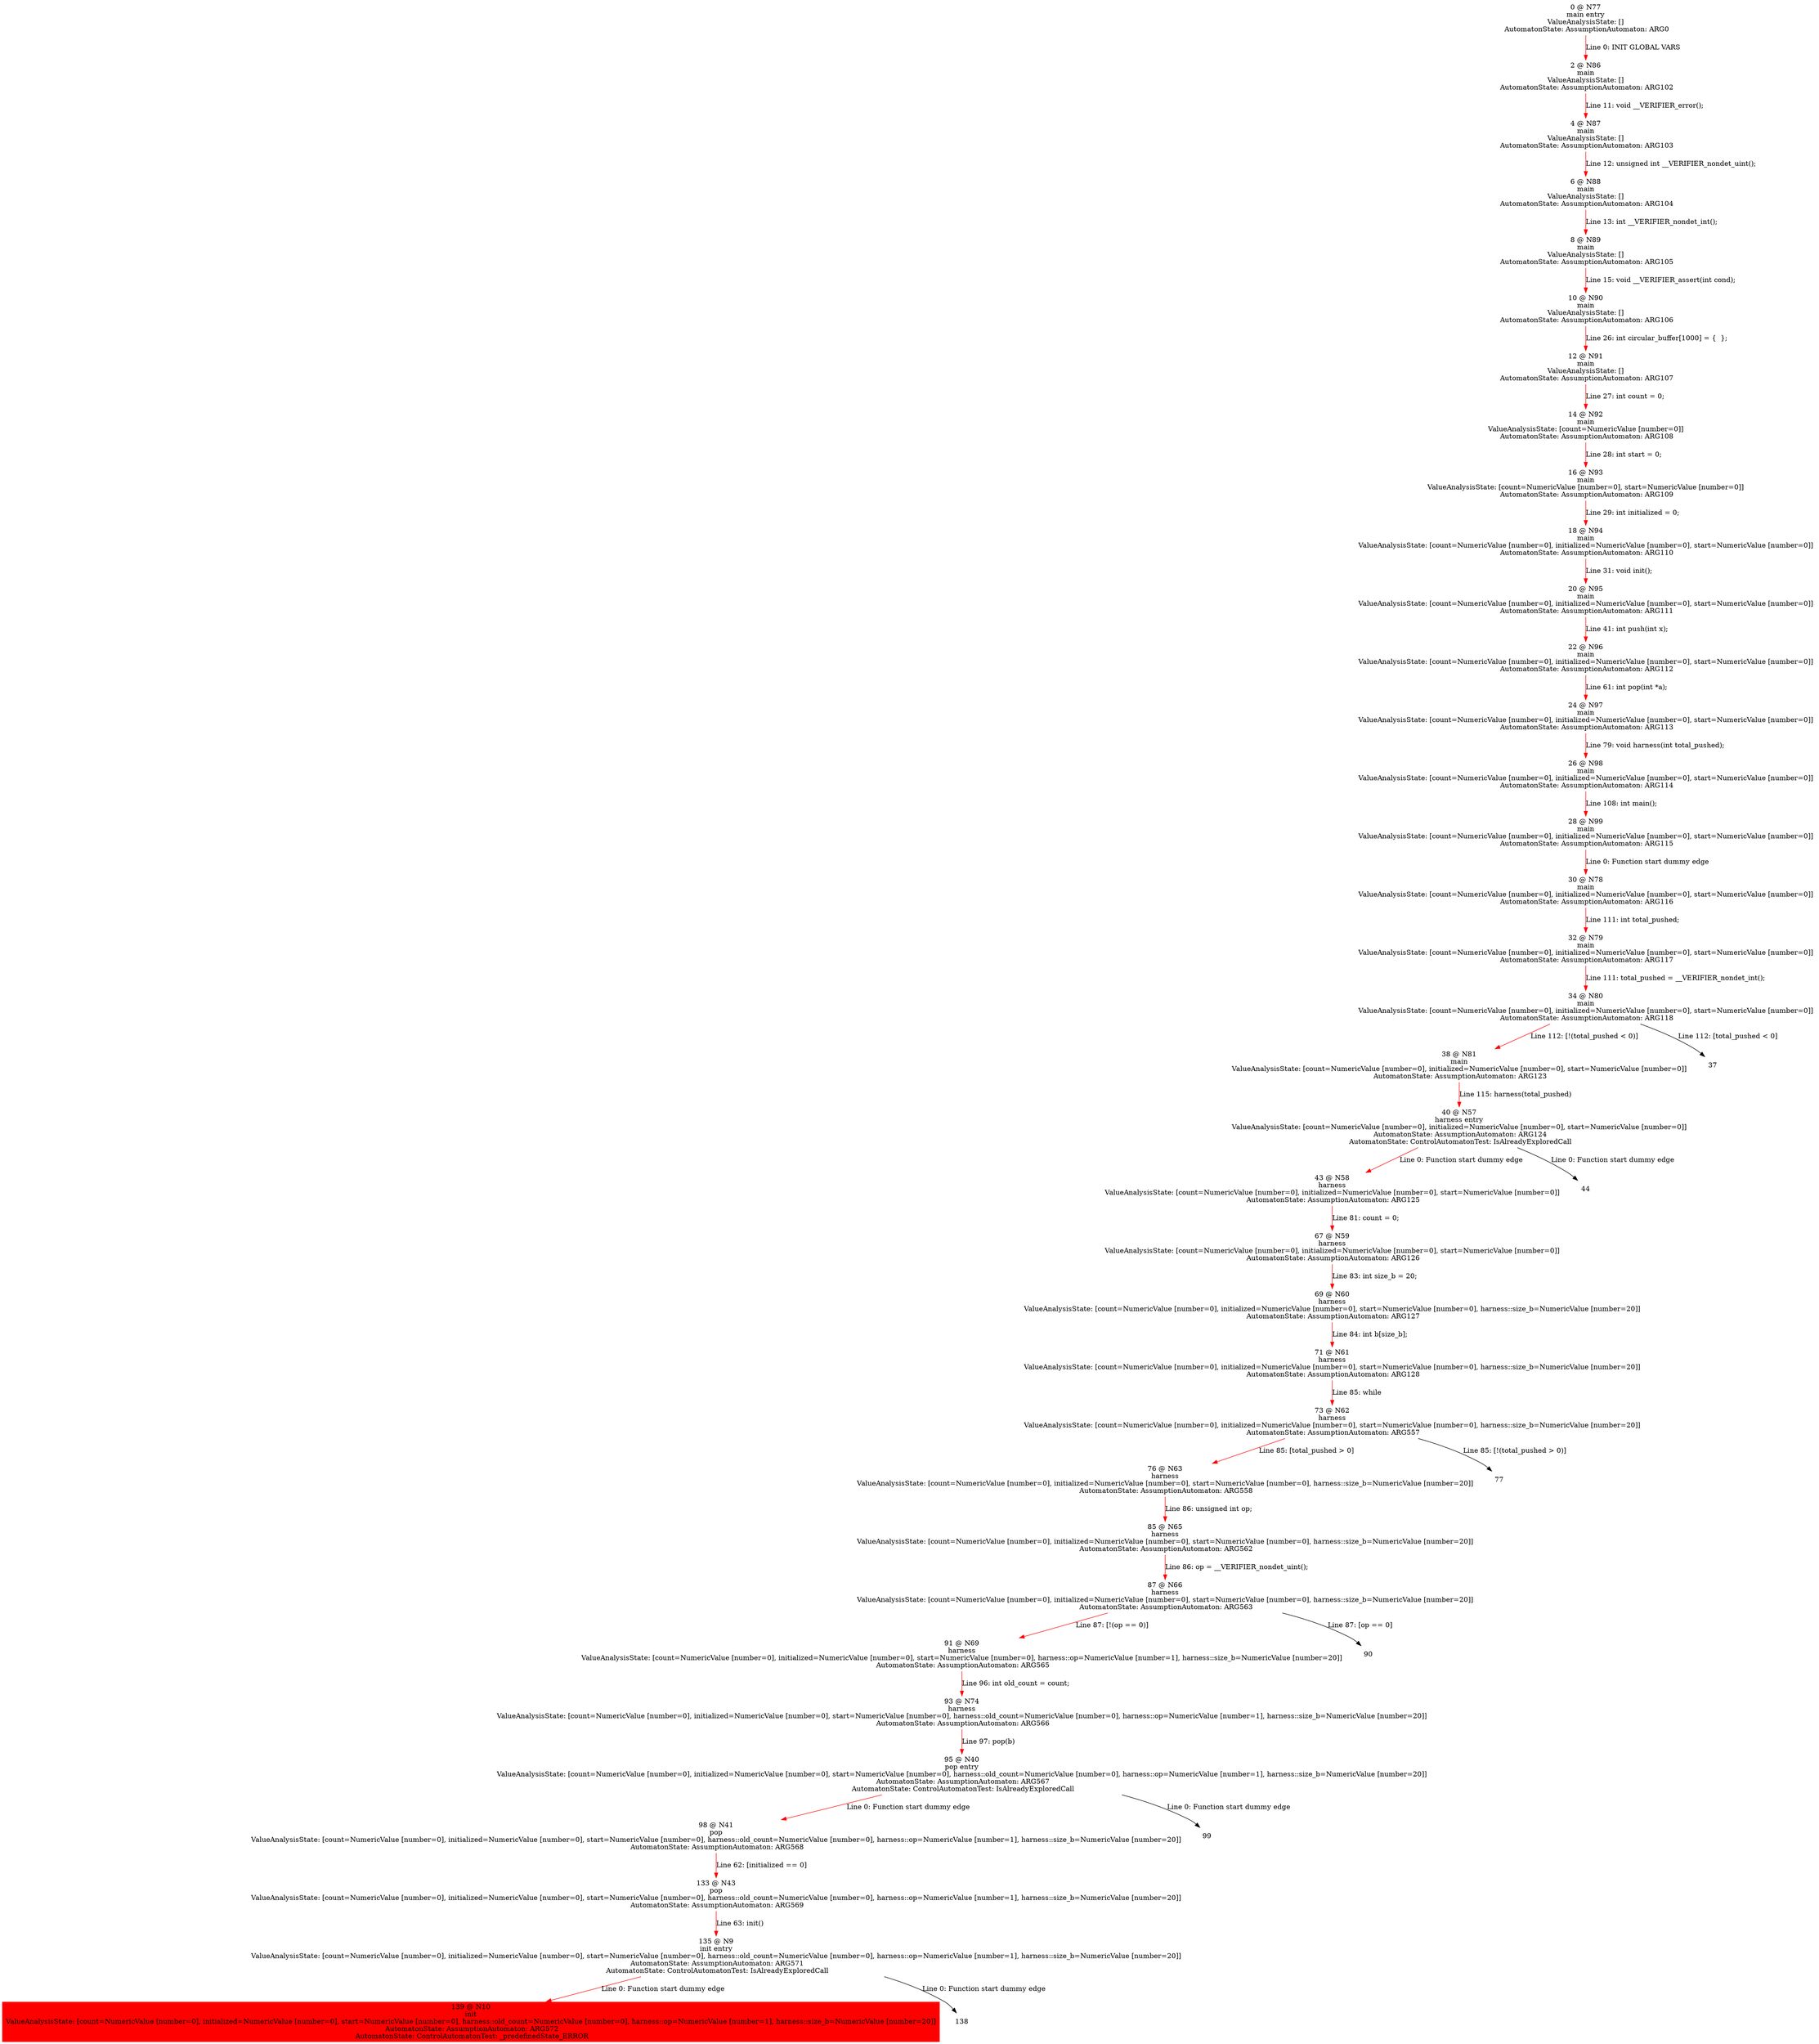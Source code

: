 digraph ARG {
node [style="filled" shape="box" color="white"]
0 [label="0 @ N77\nmain entry\nValueAnalysisState: []\n AutomatonState: AssumptionAutomaton: ARG0\n" id="0"]
2 [label="2 @ N86\nmain\nValueAnalysisState: []\n AutomatonState: AssumptionAutomaton: ARG102\n" id="2"]
4 [label="4 @ N87\nmain\nValueAnalysisState: []\n AutomatonState: AssumptionAutomaton: ARG103\n" id="4"]
6 [label="6 @ N88\nmain\nValueAnalysisState: []\n AutomatonState: AssumptionAutomaton: ARG104\n" id="6"]
8 [label="8 @ N89\nmain\nValueAnalysisState: []\n AutomatonState: AssumptionAutomaton: ARG105\n" id="8"]
10 [label="10 @ N90\nmain\nValueAnalysisState: []\n AutomatonState: AssumptionAutomaton: ARG106\n" id="10"]
12 [label="12 @ N91\nmain\nValueAnalysisState: []\n AutomatonState: AssumptionAutomaton: ARG107\n" id="12"]
14 [label="14 @ N92\nmain\nValueAnalysisState: [count=NumericValue [number=0]]\n AutomatonState: AssumptionAutomaton: ARG108\n" id="14"]
16 [label="16 @ N93\nmain\nValueAnalysisState: [count=NumericValue [number=0], start=NumericValue [number=0]]\n AutomatonState: AssumptionAutomaton: ARG109\n" id="16"]
18 [label="18 @ N94\nmain\nValueAnalysisState: [count=NumericValue [number=0], initialized=NumericValue [number=0], start=NumericValue [number=0]]\n AutomatonState: AssumptionAutomaton: ARG110\n" id="18"]
20 [label="20 @ N95\nmain\nValueAnalysisState: [count=NumericValue [number=0], initialized=NumericValue [number=0], start=NumericValue [number=0]]\n AutomatonState: AssumptionAutomaton: ARG111\n" id="20"]
22 [label="22 @ N96\nmain\nValueAnalysisState: [count=NumericValue [number=0], initialized=NumericValue [number=0], start=NumericValue [number=0]]\n AutomatonState: AssumptionAutomaton: ARG112\n" id="22"]
24 [label="24 @ N97\nmain\nValueAnalysisState: [count=NumericValue [number=0], initialized=NumericValue [number=0], start=NumericValue [number=0]]\n AutomatonState: AssumptionAutomaton: ARG113\n" id="24"]
26 [label="26 @ N98\nmain\nValueAnalysisState: [count=NumericValue [number=0], initialized=NumericValue [number=0], start=NumericValue [number=0]]\n AutomatonState: AssumptionAutomaton: ARG114\n" id="26"]
28 [label="28 @ N99\nmain\nValueAnalysisState: [count=NumericValue [number=0], initialized=NumericValue [number=0], start=NumericValue [number=0]]\n AutomatonState: AssumptionAutomaton: ARG115\n" id="28"]
30 [label="30 @ N78\nmain\nValueAnalysisState: [count=NumericValue [number=0], initialized=NumericValue [number=0], start=NumericValue [number=0]]\n AutomatonState: AssumptionAutomaton: ARG116\n" id="30"]
32 [label="32 @ N79\nmain\nValueAnalysisState: [count=NumericValue [number=0], initialized=NumericValue [number=0], start=NumericValue [number=0]]\n AutomatonState: AssumptionAutomaton: ARG117\n" id="32"]
34 [label="34 @ N80\nmain\nValueAnalysisState: [count=NumericValue [number=0], initialized=NumericValue [number=0], start=NumericValue [number=0]]\n AutomatonState: AssumptionAutomaton: ARG118\n" id="34"]
38 [label="38 @ N81\nmain\nValueAnalysisState: [count=NumericValue [number=0], initialized=NumericValue [number=0], start=NumericValue [number=0]]\n AutomatonState: AssumptionAutomaton: ARG123\n" id="38"]
40 [label="40 @ N57\nharness entry\nValueAnalysisState: [count=NumericValue [number=0], initialized=NumericValue [number=0], start=NumericValue [number=0]]\n AutomatonState: AssumptionAutomaton: ARG124\n AutomatonState: ControlAutomatonTest: IsAlreadyExploredCall\n" id="40"]
43 [label="43 @ N58\nharness\nValueAnalysisState: [count=NumericValue [number=0], initialized=NumericValue [number=0], start=NumericValue [number=0]]\n AutomatonState: AssumptionAutomaton: ARG125\n" id="43"]
67 [label="67 @ N59\nharness\nValueAnalysisState: [count=NumericValue [number=0], initialized=NumericValue [number=0], start=NumericValue [number=0]]\n AutomatonState: AssumptionAutomaton: ARG126\n" id="67"]
69 [label="69 @ N60\nharness\nValueAnalysisState: [count=NumericValue [number=0], initialized=NumericValue [number=0], start=NumericValue [number=0], harness::size_b=NumericValue [number=20]]\n AutomatonState: AssumptionAutomaton: ARG127\n" id="69"]
71 [label="71 @ N61\nharness\nValueAnalysisState: [count=NumericValue [number=0], initialized=NumericValue [number=0], start=NumericValue [number=0], harness::size_b=NumericValue [number=20]]\n AutomatonState: AssumptionAutomaton: ARG128\n" id="71"]
73 [label="73 @ N62\nharness\nValueAnalysisState: [count=NumericValue [number=0], initialized=NumericValue [number=0], start=NumericValue [number=0], harness::size_b=NumericValue [number=20]]\n AutomatonState: AssumptionAutomaton: ARG557\n" id="73"]
76 [label="76 @ N63\nharness\nValueAnalysisState: [count=NumericValue [number=0], initialized=NumericValue [number=0], start=NumericValue [number=0], harness::size_b=NumericValue [number=20]]\n AutomatonState: AssumptionAutomaton: ARG558\n" id="76"]
85 [label="85 @ N65\nharness\nValueAnalysisState: [count=NumericValue [number=0], initialized=NumericValue [number=0], start=NumericValue [number=0], harness::size_b=NumericValue [number=20]]\n AutomatonState: AssumptionAutomaton: ARG562\n" id="85"]
87 [label="87 @ N66\nharness\nValueAnalysisState: [count=NumericValue [number=0], initialized=NumericValue [number=0], start=NumericValue [number=0], harness::size_b=NumericValue [number=20]]\n AutomatonState: AssumptionAutomaton: ARG563\n" id="87"]
91 [label="91 @ N69\nharness\nValueAnalysisState: [count=NumericValue [number=0], initialized=NumericValue [number=0], start=NumericValue [number=0], harness::op=NumericValue [number=1], harness::size_b=NumericValue [number=20]]\n AutomatonState: AssumptionAutomaton: ARG565\n" id="91"]
93 [label="93 @ N74\nharness\nValueAnalysisState: [count=NumericValue [number=0], initialized=NumericValue [number=0], start=NumericValue [number=0], harness::old_count=NumericValue [number=0], harness::op=NumericValue [number=1], harness::size_b=NumericValue [number=20]]\n AutomatonState: AssumptionAutomaton: ARG566\n" id="93"]
95 [label="95 @ N40\npop entry\nValueAnalysisState: [count=NumericValue [number=0], initialized=NumericValue [number=0], start=NumericValue [number=0], harness::old_count=NumericValue [number=0], harness::op=NumericValue [number=1], harness::size_b=NumericValue [number=20]]\n AutomatonState: AssumptionAutomaton: ARG567\n AutomatonState: ControlAutomatonTest: IsAlreadyExploredCall\n" id="95"]
98 [label="98 @ N41\npop\nValueAnalysisState: [count=NumericValue [number=0], initialized=NumericValue [number=0], start=NumericValue [number=0], harness::old_count=NumericValue [number=0], harness::op=NumericValue [number=1], harness::size_b=NumericValue [number=20]]\n AutomatonState: AssumptionAutomaton: ARG568\n" id="98"]
133 [label="133 @ N43\npop\nValueAnalysisState: [count=NumericValue [number=0], initialized=NumericValue [number=0], start=NumericValue [number=0], harness::old_count=NumericValue [number=0], harness::op=NumericValue [number=1], harness::size_b=NumericValue [number=20]]\n AutomatonState: AssumptionAutomaton: ARG569\n" id="133"]
135 [label="135 @ N9\ninit entry\nValueAnalysisState: [count=NumericValue [number=0], initialized=NumericValue [number=0], start=NumericValue [number=0], harness::old_count=NumericValue [number=0], harness::op=NumericValue [number=1], harness::size_b=NumericValue [number=20]]\n AutomatonState: AssumptionAutomaton: ARG571\n AutomatonState: ControlAutomatonTest: IsAlreadyExploredCall\n" id="135"]
139 [fillcolor="red" label="139 @ N10\ninit\nValueAnalysisState: [count=NumericValue [number=0], initialized=NumericValue [number=0], start=NumericValue [number=0], harness::old_count=NumericValue [number=0], harness::op=NumericValue [number=1], harness::size_b=NumericValue [number=20]]\n AutomatonState: AssumptionAutomaton: ARG572\n AutomatonState: ControlAutomatonTest: _predefinedState_ERROR\n" id="139"]
0 -> 2 [color="red" label="Line 0: INIT GLOBAL VARS" id="0 -> 2"]
2 -> 4 [color="red" label="Line 11: void __VERIFIER_error();" id="2 -> 4"]
4 -> 6 [color="red" label="Line 12: unsigned int __VERIFIER_nondet_uint();" id="4 -> 6"]
6 -> 8 [color="red" label="Line 13: int __VERIFIER_nondet_int();" id="6 -> 8"]
8 -> 10 [color="red" label="Line 15: void __VERIFIER_assert(int cond);" id="8 -> 10"]
10 -> 12 [color="red" label="Line 26: int circular_buffer[1000] = {  };" id="10 -> 12"]
12 -> 14 [color="red" label="Line 27: int count = 0;" id="12 -> 14"]
14 -> 16 [color="red" label="Line 28: int start = 0;" id="14 -> 16"]
16 -> 18 [color="red" label="Line 29: int initialized = 0;" id="16 -> 18"]
18 -> 20 [color="red" label="Line 31: void init();" id="18 -> 20"]
20 -> 22 [color="red" label="Line 41: int push(int x);" id="20 -> 22"]
22 -> 24 [color="red" label="Line 61: int pop(int *a);" id="22 -> 24"]
24 -> 26 [color="red" label="Line 79: void harness(int total_pushed);" id="24 -> 26"]
26 -> 28 [color="red" label="Line 108: int main();" id="26 -> 28"]
28 -> 30 [color="red" label="Line 0: Function start dummy edge" id="28 -> 30"]
30 -> 32 [color="red" label="Line 111: int total_pushed;" id="30 -> 32"]
32 -> 34 [color="red" label="Line 111: total_pushed = __VERIFIER_nondet_int();" id="32 -> 34"]
34 -> 37 [label="Line 112: [total_pushed < 0]" id="34 -> 37"]
34 -> 38 [color="red" label="Line 112: [!(total_pushed < 0)]" id="34 -> 38"]
38 -> 40 [color="red" label="Line 115: harness(total_pushed)" id="38 -> 40"]
40 -> 43 [color="red" label="Line 0: Function start dummy edge" id="40 -> 43"]
40 -> 44 [label="Line 0: Function start dummy edge" id="40 -> 44"]
43 -> 67 [color="red" label="Line 81: count = 0;" id="43 -> 67"]
67 -> 69 [color="red" label="Line 83: int size_b = 20;" id="67 -> 69"]
69 -> 71 [color="red" label="Line 84: int b[size_b];" id="69 -> 71"]
71 -> 73 [color="red" label="Line 85: while" id="71 -> 73"]
73 -> 76 [color="red" label="Line 85: [total_pushed > 0]" id="73 -> 76"]
73 -> 77 [label="Line 85: [!(total_pushed > 0)]" id="73 -> 77"]
76 -> 85 [color="red" label="Line 86: unsigned int op;" id="76 -> 85"]
85 -> 87 [color="red" label="Line 86: op = __VERIFIER_nondet_uint();" id="85 -> 87"]
87 -> 90 [label="Line 87: [op == 0]" id="87 -> 90"]
87 -> 91 [color="red" label="Line 87: [!(op == 0)]" id="87 -> 91"]
91 -> 93 [color="red" label="Line 96: int old_count = count;" id="91 -> 93"]
93 -> 95 [color="red" label="Line 97: pop(b)" id="93 -> 95"]
95 -> 98 [color="red" label="Line 0: Function start dummy edge" id="95 -> 98"]
95 -> 99 [label="Line 0: Function start dummy edge" id="95 -> 99"]
98 -> 133 [color="red" label="Line 62: [initialized == 0]" id="98 -> 133"]
133 -> 135 [color="red" label="Line 63: init()" id="133 -> 135"]
135 -> 138 [label="Line 0: Function start dummy edge" id="135 -> 138"]
135 -> 139 [color="red" label="Line 0: Function start dummy edge" id="135 -> 139"]
}
